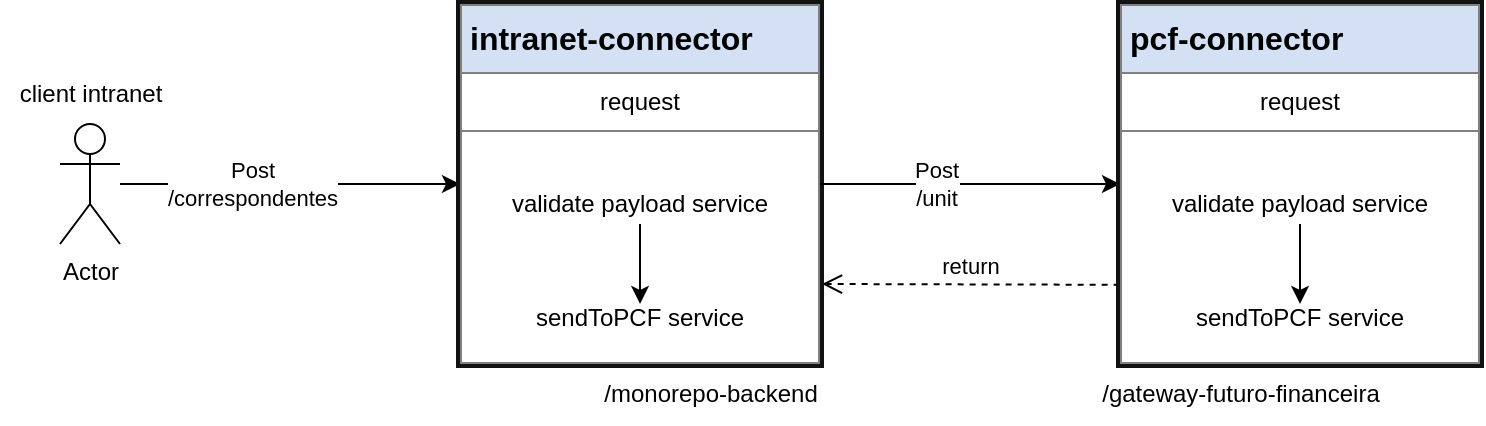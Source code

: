 <mxfile version="26.0.3">
  <diagram id="C5RBs43oDa-KdzZeNtuy" name="Page-1">
    <mxGraphModel dx="1373" dy="1075" grid="1" gridSize="10" guides="1" tooltips="1" connect="1" arrows="1" fold="1" page="0" pageScale="1" pageWidth="827" pageHeight="1169" background="none" math="0" shadow="0">
      <root>
        <mxCell id="WIyWlLk6GJQsqaUBKTNV-0" />
        <mxCell id="WIyWlLk6GJQsqaUBKTNV-1" parent="WIyWlLk6GJQsqaUBKTNV-0" />
        <mxCell id="XD86bAeadn-RaEVREmnv-2" style="edgeStyle=orthogonalEdgeStyle;rounded=0;orthogonalLoop=1;jettySize=auto;html=1;entryX=0;entryY=1;entryDx=0;entryDy=0;" edge="1" parent="WIyWlLk6GJQsqaUBKTNV-1" source="XD86bAeadn-RaEVREmnv-0">
          <mxGeometry relative="1" as="geometry">
            <mxPoint x="200" y="470" as="targetPoint" />
          </mxGeometry>
        </mxCell>
        <mxCell id="XD86bAeadn-RaEVREmnv-4" value="&lt;div&gt;Post&lt;/div&gt;&lt;div&gt;/correspondentes&lt;br&gt; &lt;/div&gt;" style="edgeLabel;html=1;align=center;verticalAlign=middle;resizable=0;points=[];" vertex="1" connectable="0" parent="XD86bAeadn-RaEVREmnv-2">
          <mxGeometry x="-0.233" relative="1" as="geometry">
            <mxPoint as="offset" />
          </mxGeometry>
        </mxCell>
        <mxCell id="XD86bAeadn-RaEVREmnv-0" value="Actor" style="shape=umlActor;verticalLabelPosition=bottom;verticalAlign=top;html=1;outlineConnect=0;" vertex="1" parent="WIyWlLk6GJQsqaUBKTNV-1">
          <mxGeometry y="440" width="30" height="60" as="geometry" />
        </mxCell>
        <mxCell id="XD86bAeadn-RaEVREmnv-8" value="client intranet" style="text;html=1;align=center;verticalAlign=middle;resizable=0;points=[];autosize=1;strokeColor=none;fillColor=none;" vertex="1" parent="WIyWlLk6GJQsqaUBKTNV-1">
          <mxGeometry x="-30" y="410" width="90" height="30" as="geometry" />
        </mxCell>
        <mxCell id="XD86bAeadn-RaEVREmnv-9" value="&lt;div&gt;/monorepo-backend&lt;/div&gt;" style="text;html=1;align=center;verticalAlign=middle;resizable=0;points=[];autosize=1;strokeColor=none;fillColor=none;" vertex="1" parent="WIyWlLk6GJQsqaUBKTNV-1">
          <mxGeometry x="260" y="560" width="130" height="30" as="geometry" />
        </mxCell>
        <mxCell id="XD86bAeadn-RaEVREmnv-26" value="return" style="html=1;verticalAlign=bottom;endArrow=open;dashed=1;endSize=8;curved=0;rounded=0;exitX=-0.001;exitY=0.78;exitDx=0;exitDy=0;exitPerimeter=0;" edge="1" parent="WIyWlLk6GJQsqaUBKTNV-1" source="XD86bAeadn-RaEVREmnv-34">
          <mxGeometry relative="1" as="geometry">
            <mxPoint x="480" y="540" as="sourcePoint" />
            <mxPoint x="381" y="520" as="targetPoint" />
          </mxGeometry>
        </mxCell>
        <mxCell id="XD86bAeadn-RaEVREmnv-29" value="" style="group" vertex="1" connectable="0" parent="WIyWlLk6GJQsqaUBKTNV-1">
          <mxGeometry x="200" y="380" width="180" height="180" as="geometry" />
        </mxCell>
        <mxCell id="XD86bAeadn-RaEVREmnv-27" value="&lt;table border=&quot;1&quot; width=&quot;100%&quot; height=&quot;100%&quot; cellpadding=&quot;4&quot; style=&quot;width: 100%; height: 100%; border-collapse: collapse; background-color: rgb(255, 255, 255);&quot;&gt;&lt;tbody&gt;&lt;tr align=&quot;left&quot;&gt;&lt;th style=&quot;background-color: light-dark(rgb(212, 225, 245), rgb(18, 18, 18));&quot;&gt;&lt;font style=&quot;font-size: 16px;&quot;&gt;intranet-connector&lt;/font&gt;&lt;/th&gt;&lt;/tr&gt;&lt;tr&gt;&lt;td style=&quot;&quot; align=&quot;center&quot;&gt;request&lt;/td&gt;&lt;/tr&gt;&lt;tr&gt;&lt;td align=&quot;center&quot;&gt;&lt;br&gt;validate payload service&lt;br&gt;&lt;br&gt;&lt;br&gt;&lt;br&gt;sendToPCF service&lt;br&gt;&lt;/td&gt;&lt;/tr&gt;&lt;/tbody&gt;&lt;/table&gt;" style="text;html=1;whiteSpace=wrap;strokeColor=#121212;fillColor=#D4E1F5;overflow=fill;shadow=0;strokeWidth=4;" vertex="1" parent="XD86bAeadn-RaEVREmnv-29">
          <mxGeometry width="180" height="180" as="geometry" />
        </mxCell>
        <mxCell id="XD86bAeadn-RaEVREmnv-28" value="" style="endArrow=classic;html=1;rounded=0;entryX=0.5;entryY=0.833;entryDx=0;entryDy=0;entryPerimeter=0;" edge="1" parent="XD86bAeadn-RaEVREmnv-29" target="XD86bAeadn-RaEVREmnv-27">
          <mxGeometry width="50" height="50" relative="1" as="geometry">
            <mxPoint x="90" y="120" as="sourcePoint" />
            <mxPoint x="90" y="10" as="targetPoint" />
            <Array as="points">
              <mxPoint x="90" y="110" />
            </Array>
          </mxGeometry>
        </mxCell>
        <mxCell id="XD86bAeadn-RaEVREmnv-31" style="edgeStyle=orthogonalEdgeStyle;rounded=0;orthogonalLoop=1;jettySize=auto;html=1;entryX=0;entryY=0.5;entryDx=0;entryDy=0;exitX=1;exitY=0.5;exitDx=0;exitDy=0;" edge="1" parent="WIyWlLk6GJQsqaUBKTNV-1" source="XD86bAeadn-RaEVREmnv-27" target="XD86bAeadn-RaEVREmnv-34">
          <mxGeometry relative="1" as="geometry">
            <mxPoint x="380" y="490" as="sourcePoint" />
            <mxPoint x="480" y="490" as="targetPoint" />
            <Array as="points" />
          </mxGeometry>
        </mxCell>
        <mxCell id="XD86bAeadn-RaEVREmnv-32" value="&lt;div&gt;Post&lt;/div&gt;&lt;div&gt;/unit&lt;br&gt; &lt;/div&gt;" style="edgeLabel;html=1;align=center;verticalAlign=middle;resizable=0;points=[];" vertex="1" connectable="0" parent="XD86bAeadn-RaEVREmnv-31">
          <mxGeometry x="-0.233" relative="1" as="geometry">
            <mxPoint as="offset" />
          </mxGeometry>
        </mxCell>
        <mxCell id="XD86bAeadn-RaEVREmnv-33" value="" style="group" vertex="1" connectable="0" parent="WIyWlLk6GJQsqaUBKTNV-1">
          <mxGeometry x="530" y="380" width="180" height="180" as="geometry" />
        </mxCell>
        <mxCell id="XD86bAeadn-RaEVREmnv-34" value="&lt;table border=&quot;1&quot; width=&quot;100%&quot; height=&quot;100%&quot; cellpadding=&quot;4&quot; style=&quot;width: 100%; height: 100%; border-collapse: collapse; background-color: rgb(255, 255, 255);&quot;&gt;&lt;tbody&gt;&lt;tr align=&quot;left&quot;&gt;&lt;th style=&quot;background-color: light-dark(rgb(212, 225, 245), rgb(18, 18, 18));&quot;&gt;&lt;font style=&quot;font-size: 16px;&quot;&gt;pcf-connector&lt;/font&gt;&lt;br&gt;&lt;/th&gt;&lt;/tr&gt;&lt;tr&gt;&lt;td style=&quot;&quot; align=&quot;center&quot;&gt;request&lt;/td&gt;&lt;/tr&gt;&lt;tr&gt;&lt;td align=&quot;center&quot;&gt;&lt;br&gt;validate payload service&lt;br&gt;&lt;br&gt;&lt;br&gt;&lt;br&gt;sendToPCF service&lt;br&gt;&lt;/td&gt;&lt;/tr&gt;&lt;/tbody&gt;&lt;/table&gt;" style="text;html=1;whiteSpace=wrap;strokeColor=#121212;fillColor=#D4E1F5;overflow=fill;shadow=0;strokeWidth=4;" vertex="1" parent="XD86bAeadn-RaEVREmnv-33">
          <mxGeometry width="180" height="180" as="geometry" />
        </mxCell>
        <mxCell id="XD86bAeadn-RaEVREmnv-35" value="" style="endArrow=classic;html=1;rounded=0;entryX=0.5;entryY=0.833;entryDx=0;entryDy=0;entryPerimeter=0;" edge="1" parent="XD86bAeadn-RaEVREmnv-33" target="XD86bAeadn-RaEVREmnv-34">
          <mxGeometry width="50" height="50" relative="1" as="geometry">
            <mxPoint x="90" y="120" as="sourcePoint" />
            <mxPoint x="90" y="10" as="targetPoint" />
            <Array as="points">
              <mxPoint x="90" y="110" />
            </Array>
          </mxGeometry>
        </mxCell>
        <mxCell id="XD86bAeadn-RaEVREmnv-36" value="&lt;div&gt;/gateway-futuro-financeira&lt;/div&gt;" style="text;html=1;align=center;verticalAlign=middle;resizable=0;points=[];autosize=1;strokeColor=none;fillColor=none;" vertex="1" parent="WIyWlLk6GJQsqaUBKTNV-1">
          <mxGeometry x="510" y="560" width="160" height="30" as="geometry" />
        </mxCell>
      </root>
    </mxGraphModel>
  </diagram>
</mxfile>
